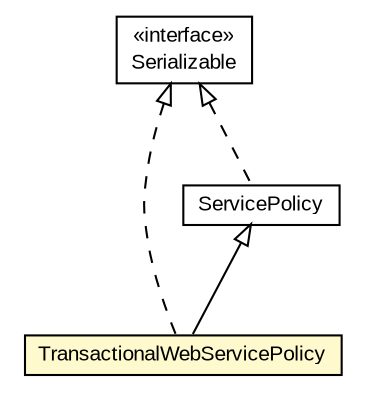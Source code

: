 #!/usr/local/bin/dot
#
# Class diagram 
# Generated by UMLGraph version R5_6-24-gf6e263 (http://www.umlgraph.org/)
#

digraph G {
	edge [fontname="arial",fontsize=10,labelfontname="arial",labelfontsize=10];
	node [fontname="arial",fontsize=10,shape=plaintext];
	nodesep=0.25;
	ranksep=0.5;
	// org.miloss.fgsms.services.interfaces.policyconfiguration.TransactionalWebServicePolicy
	c399089 [label=<<table title="org.miloss.fgsms.services.interfaces.policyconfiguration.TransactionalWebServicePolicy" border="0" cellborder="1" cellspacing="0" cellpadding="2" port="p" bgcolor="lemonChiffon" href="./TransactionalWebServicePolicy.html">
		<tr><td><table border="0" cellspacing="0" cellpadding="1">
<tr><td align="center" balign="center"> TransactionalWebServicePolicy </td></tr>
		</table></td></tr>
		</table>>, URL="./TransactionalWebServicePolicy.html", fontname="arial", fontcolor="black", fontsize=10.0];
	// org.miloss.fgsms.services.interfaces.policyconfiguration.ServicePolicy
	c399143 [label=<<table title="org.miloss.fgsms.services.interfaces.policyconfiguration.ServicePolicy" border="0" cellborder="1" cellspacing="0" cellpadding="2" port="p" href="./ServicePolicy.html">
		<tr><td><table border="0" cellspacing="0" cellpadding="1">
<tr><td align="center" balign="center"> ServicePolicy </td></tr>
		</table></td></tr>
		</table>>, URL="./ServicePolicy.html", fontname="arial", fontcolor="black", fontsize=10.0];
	//org.miloss.fgsms.services.interfaces.policyconfiguration.TransactionalWebServicePolicy extends org.miloss.fgsms.services.interfaces.policyconfiguration.ServicePolicy
	c399143:p -> c399089:p [dir=back,arrowtail=empty];
	//org.miloss.fgsms.services.interfaces.policyconfiguration.TransactionalWebServicePolicy implements java.io.Serializable
	c399464:p -> c399089:p [dir=back,arrowtail=empty,style=dashed];
	//org.miloss.fgsms.services.interfaces.policyconfiguration.ServicePolicy implements java.io.Serializable
	c399464:p -> c399143:p [dir=back,arrowtail=empty,style=dashed];
	// java.io.Serializable
	c399464 [label=<<table title="java.io.Serializable" border="0" cellborder="1" cellspacing="0" cellpadding="2" port="p" href="http://java.sun.com/j2se/1.4.2/docs/api/java/io/Serializable.html">
		<tr><td><table border="0" cellspacing="0" cellpadding="1">
<tr><td align="center" balign="center"> &#171;interface&#187; </td></tr>
<tr><td align="center" balign="center"> Serializable </td></tr>
		</table></td></tr>
		</table>>, URL="http://java.sun.com/j2se/1.4.2/docs/api/java/io/Serializable.html", fontname="arial", fontcolor="black", fontsize=10.0];
}

